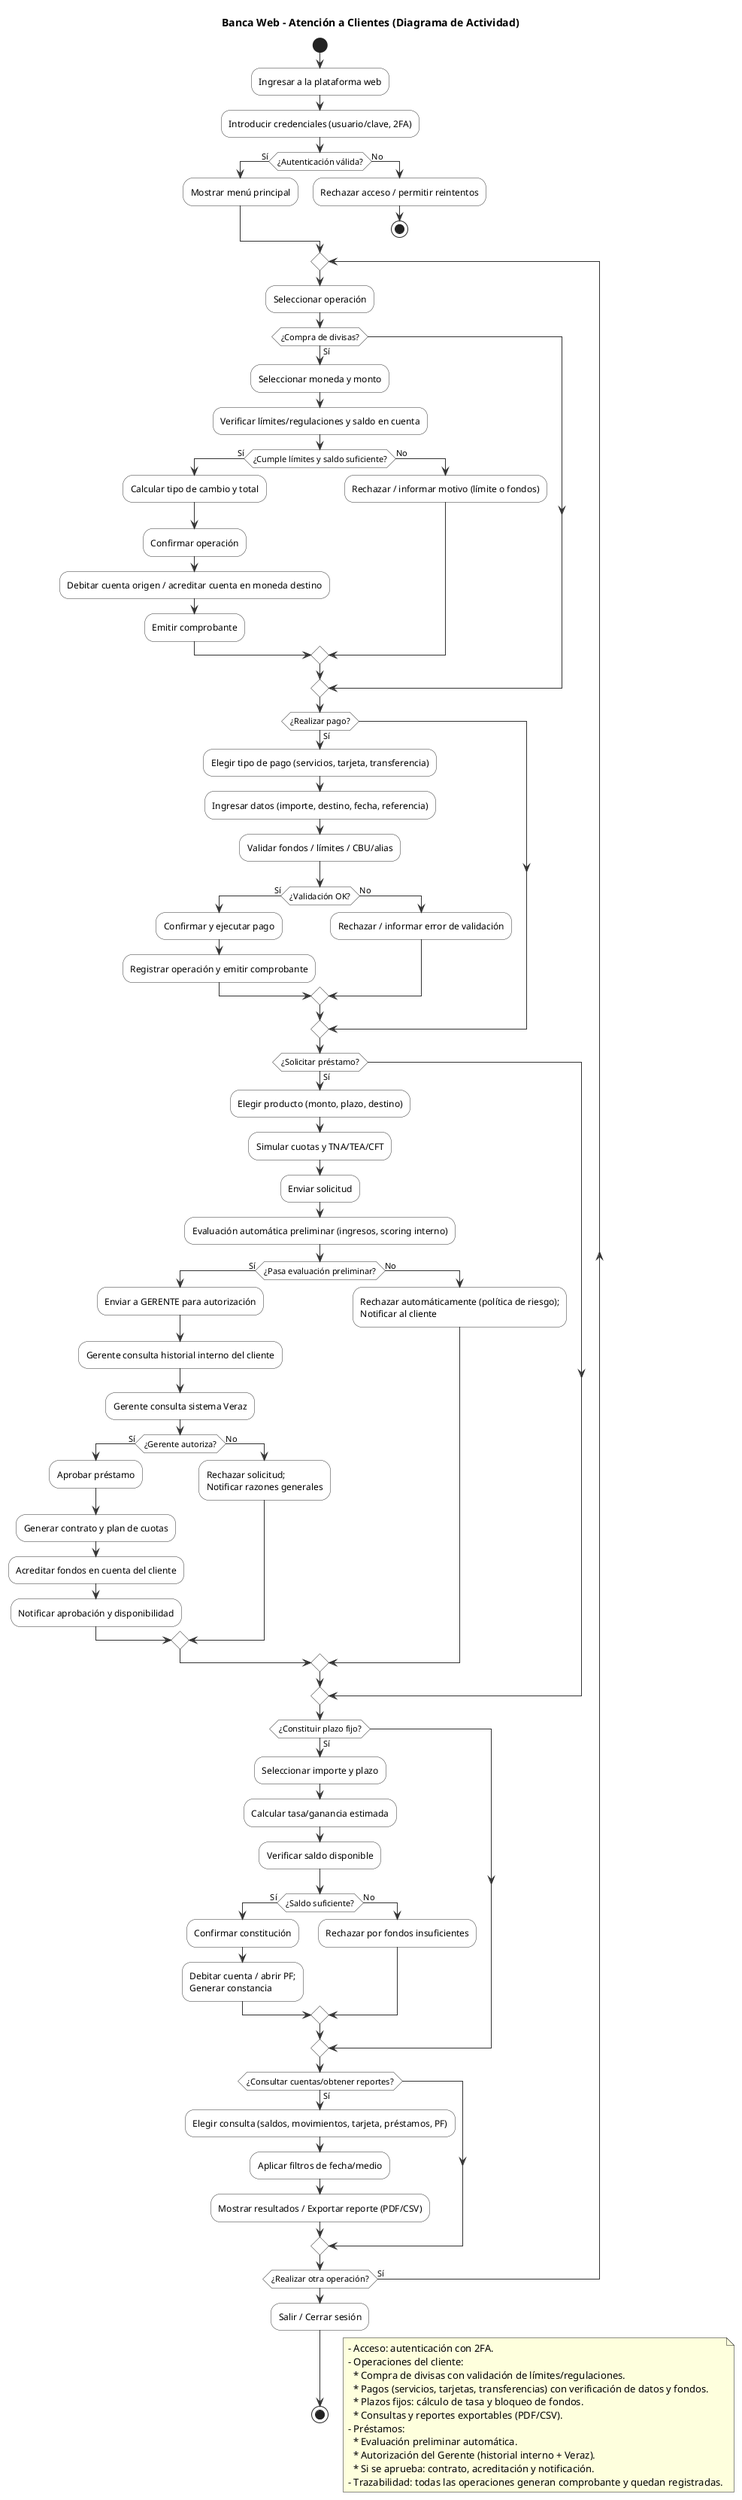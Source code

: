 @startuml
title Banca Web - Atención a Clientes (Diagrama de Actividad)

skinparam activity {
  BackgroundColor #ffffff
  BorderColor #333333
  ArrowColor #333333
}
skinparam shadowing false

start

' =======================
' Autenticación
' =======================
:Ingresar a la plataforma web;
:Introducir credenciales (usuario/clave, 2FA);
if (¿Autenticación válida?) then (Sí)
  :Mostrar menú principal;
else (No)
  :Rechazar acceso / permitir reintentos;
  stop
endif

repeat
:Seleccionar operación;

' =======================
' Compra de Divisas
' =======================
if (¿Compra de divisas?) then (Sí)
  :Seleccionar moneda y monto;
  :Verificar límites/regulaciones y saldo en cuenta;
  if (¿Cumple límites y saldo suficiente?) then (Sí)
    :Calcular tipo de cambio y total;
    :Confirmar operación;
    :Debitar cuenta origen / acreditar cuenta en moneda destino;
    :Emitir comprobante;
  else (No)
    :Rechazar / informar motivo (límite o fondos);
  endif
endif

' =======================
' Pagos
' =======================
if (¿Realizar pago?) then (Sí)
  :Elegir tipo de pago (servicios, tarjeta, transferencia);
  :Ingresar datos (importe, destino, fecha, referencia);
  :Validar fondos / límites / CBU/alias;
  if (¿Validación OK?) then (Sí)
    :Confirmar y ejecutar pago;
    :Registrar operación y emitir comprobante;
  else (No)
    :Rechazar / informar error de validación;
  endif
endif

' =======================
' Solicitud de Préstamo (requiere autorización)
' =======================
if (¿Solicitar préstamo?) then (Sí)
  :Elegir producto (monto, plazo, destino);
  :Simular cuotas y TNA/TEA/CFT;
  :Enviar solicitud;
  :Evaluación automática preliminar (ingresos, scoring interno);
  if (¿Pasa evaluación preliminar?) then (Sí)
    :Enviar a GERENTE para autorización;
    ' --- Flujo del Gerente ---
    :Gerente consulta historial interno del cliente;
    :Gerente consulta sistema Veraz;
    if (¿Gerente autoriza?) then (Sí)
      :Aprobar préstamo;
      :Generar contrato y plan de cuotas;
      :Acreditar fondos en cuenta del cliente;
      :Notificar aprobación y disponibilidad;
    else (No)
      :Rechazar solicitud;\nNotificar razones generales;
    endif
  else (No)
    :Rechazar automáticamente (política de riesgo);\nNotificar al cliente;
  endif
endif

' =======================
' Plazo Fijo
' =======================
if (¿Constituir plazo fijo?) then (Sí)
  :Seleccionar importe y plazo;
  :Calcular tasa/ganancia estimada;
  :Verificar saldo disponible;
  if (¿Saldo suficiente?) then (Sí)
    :Confirmar constitución;
    :Debitar cuenta / abrir PF;\nGenerar constancia;
  else (No)
    :Rechazar por fondos insuficientes;
  endif
endif

' =======================
' Consultas y Reportes
' =======================
if (¿Consultar cuentas/obtener reportes?) then (Sí)
  :Elegir consulta (saldos, movimientos, tarjeta, préstamos, PF);
  :Aplicar filtros de fecha/medio;
  :Mostrar resultados / Exportar reporte (PDF/CSV);
endif

repeat while (¿Realizar otra operación?) is (Sí)

:Salir / Cerrar sesión;
stop

' =======================
' Notas y Reglas
' =======================
floating note right
- Acceso: autenticación con 2FA.
- Operaciones del cliente:
  * Compra de divisas con validación de límites/regulaciones.
  * Pagos (servicios, tarjetas, transferencias) con verificación de datos y fondos.
  * Plazos fijos: cálculo de tasa y bloqueo de fondos.
  * Consultas y reportes exportables (PDF/CSV).
- Préstamos:
  * Evaluación preliminar automática.
  * Autorización del Gerente (historial interno + Veraz).
  * Si se aprueba: contrato, acreditación y notificación.
- Trazabilidad: todas las operaciones generan comprobante y quedan registradas.
end note

@enduml
